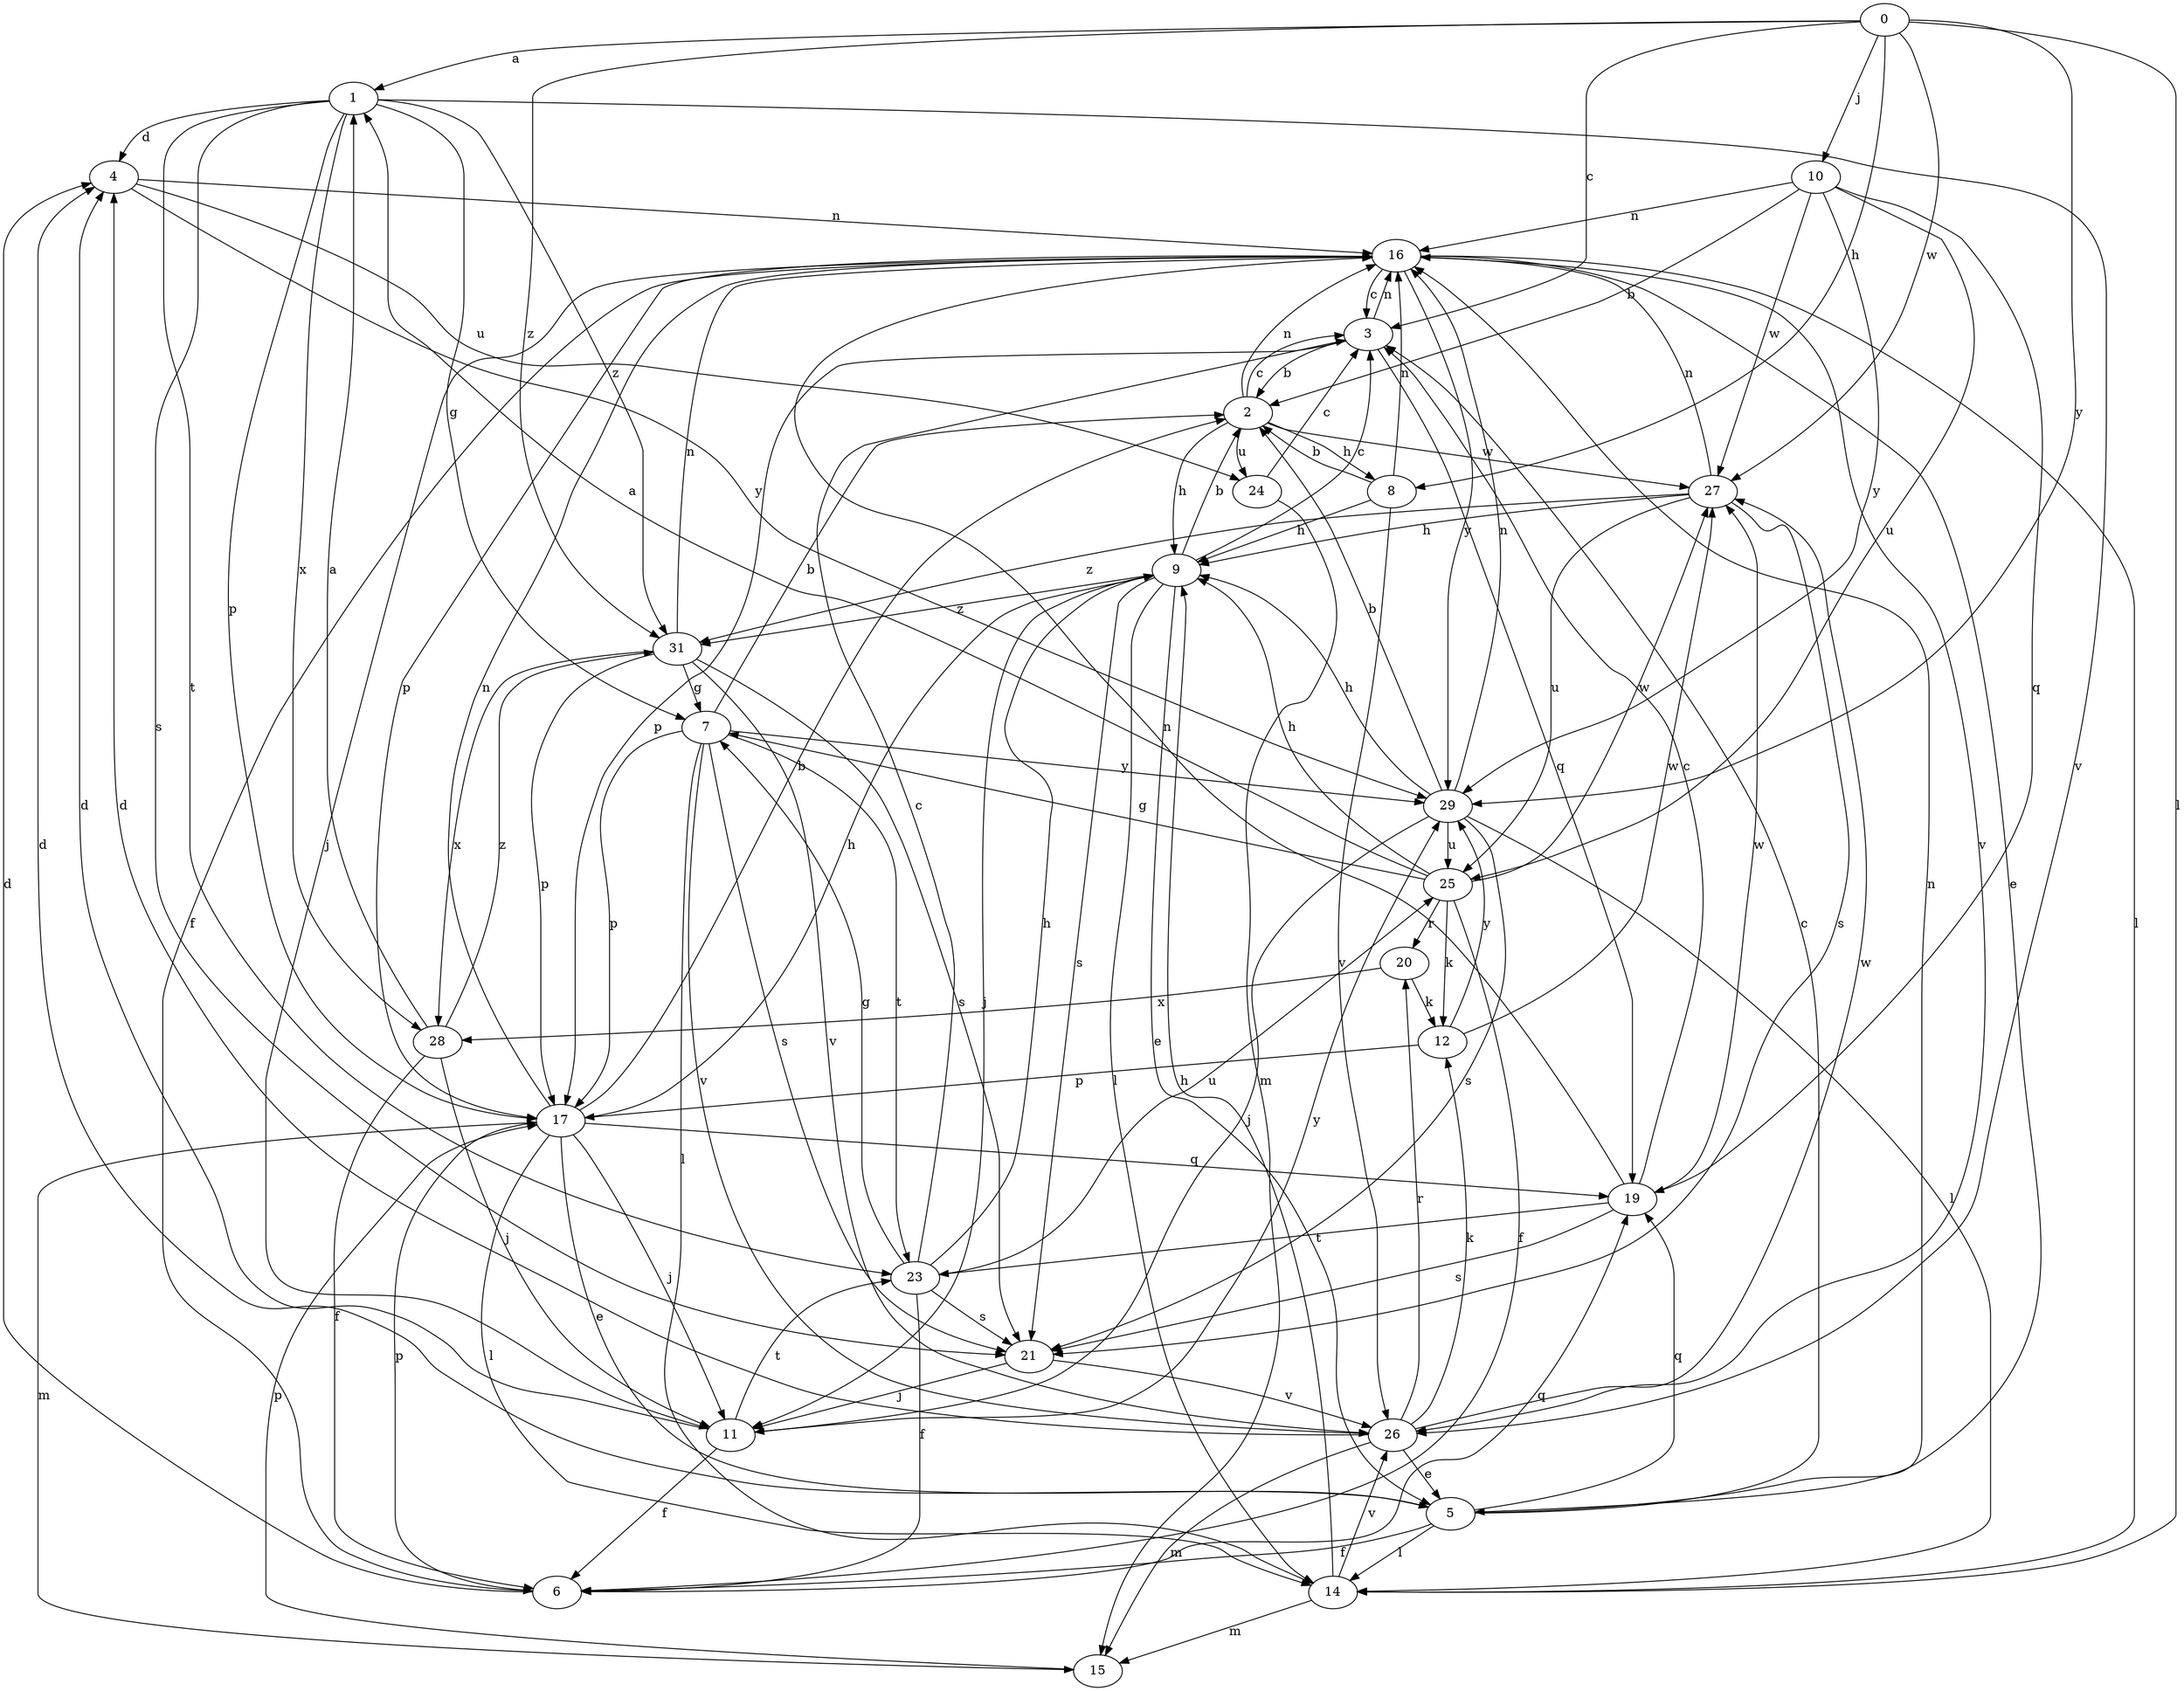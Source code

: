 strict digraph  {
0;
1;
2;
3;
4;
5;
6;
7;
8;
9;
10;
11;
12;
14;
15;
16;
17;
19;
20;
21;
23;
24;
25;
26;
27;
28;
29;
31;
0 -> 1  [label=a];
0 -> 3  [label=c];
0 -> 8  [label=h];
0 -> 10  [label=j];
0 -> 14  [label=l];
0 -> 27  [label=w];
0 -> 29  [label=y];
0 -> 31  [label=z];
1 -> 4  [label=d];
1 -> 7  [label=g];
1 -> 17  [label=p];
1 -> 21  [label=s];
1 -> 23  [label=t];
1 -> 26  [label=v];
1 -> 28  [label=x];
1 -> 31  [label=z];
2 -> 3  [label=c];
2 -> 8  [label=h];
2 -> 9  [label=h];
2 -> 16  [label=n];
2 -> 24  [label=u];
2 -> 27  [label=w];
3 -> 2  [label=b];
3 -> 16  [label=n];
3 -> 17  [label=p];
3 -> 19  [label=q];
4 -> 16  [label=n];
4 -> 24  [label=u];
4 -> 29  [label=y];
5 -> 3  [label=c];
5 -> 4  [label=d];
5 -> 6  [label=f];
5 -> 14  [label=l];
5 -> 16  [label=n];
5 -> 19  [label=q];
6 -> 4  [label=d];
6 -> 17  [label=p];
6 -> 19  [label=q];
7 -> 2  [label=b];
7 -> 14  [label=l];
7 -> 17  [label=p];
7 -> 21  [label=s];
7 -> 23  [label=t];
7 -> 26  [label=v];
7 -> 29  [label=y];
8 -> 2  [label=b];
8 -> 9  [label=h];
8 -> 16  [label=n];
8 -> 26  [label=v];
9 -> 2  [label=b];
9 -> 3  [label=c];
9 -> 5  [label=e];
9 -> 11  [label=j];
9 -> 14  [label=l];
9 -> 21  [label=s];
9 -> 31  [label=z];
10 -> 2  [label=b];
10 -> 16  [label=n];
10 -> 19  [label=q];
10 -> 25  [label=u];
10 -> 27  [label=w];
10 -> 29  [label=y];
11 -> 4  [label=d];
11 -> 6  [label=f];
11 -> 23  [label=t];
11 -> 29  [label=y];
12 -> 17  [label=p];
12 -> 27  [label=w];
12 -> 29  [label=y];
14 -> 9  [label=h];
14 -> 15  [label=m];
14 -> 26  [label=v];
15 -> 17  [label=p];
16 -> 3  [label=c];
16 -> 5  [label=e];
16 -> 6  [label=f];
16 -> 11  [label=j];
16 -> 14  [label=l];
16 -> 17  [label=p];
16 -> 26  [label=v];
16 -> 29  [label=y];
17 -> 2  [label=b];
17 -> 5  [label=e];
17 -> 9  [label=h];
17 -> 11  [label=j];
17 -> 14  [label=l];
17 -> 15  [label=m];
17 -> 16  [label=n];
17 -> 19  [label=q];
19 -> 3  [label=c];
19 -> 16  [label=n];
19 -> 21  [label=s];
19 -> 23  [label=t];
19 -> 27  [label=w];
20 -> 12  [label=k];
20 -> 28  [label=x];
21 -> 11  [label=j];
21 -> 26  [label=v];
23 -> 3  [label=c];
23 -> 6  [label=f];
23 -> 7  [label=g];
23 -> 9  [label=h];
23 -> 21  [label=s];
23 -> 25  [label=u];
24 -> 3  [label=c];
24 -> 15  [label=m];
25 -> 1  [label=a];
25 -> 6  [label=f];
25 -> 7  [label=g];
25 -> 9  [label=h];
25 -> 12  [label=k];
25 -> 20  [label=r];
25 -> 27  [label=w];
26 -> 4  [label=d];
26 -> 5  [label=e];
26 -> 12  [label=k];
26 -> 15  [label=m];
26 -> 20  [label=r];
26 -> 27  [label=w];
27 -> 9  [label=h];
27 -> 16  [label=n];
27 -> 21  [label=s];
27 -> 25  [label=u];
27 -> 31  [label=z];
28 -> 1  [label=a];
28 -> 6  [label=f];
28 -> 11  [label=j];
28 -> 31  [label=z];
29 -> 2  [label=b];
29 -> 9  [label=h];
29 -> 11  [label=j];
29 -> 14  [label=l];
29 -> 16  [label=n];
29 -> 21  [label=s];
29 -> 25  [label=u];
31 -> 7  [label=g];
31 -> 16  [label=n];
31 -> 17  [label=p];
31 -> 21  [label=s];
31 -> 26  [label=v];
31 -> 28  [label=x];
}
